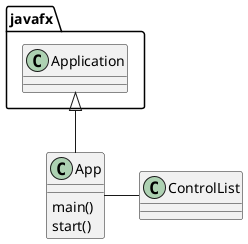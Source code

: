 @startuml
'https://plantuml.com/sequence-diagram

class App{
    main()
    start()
}

class ControlList{

}

javafx.Application <|-- App

App -  ControlList
@enduml